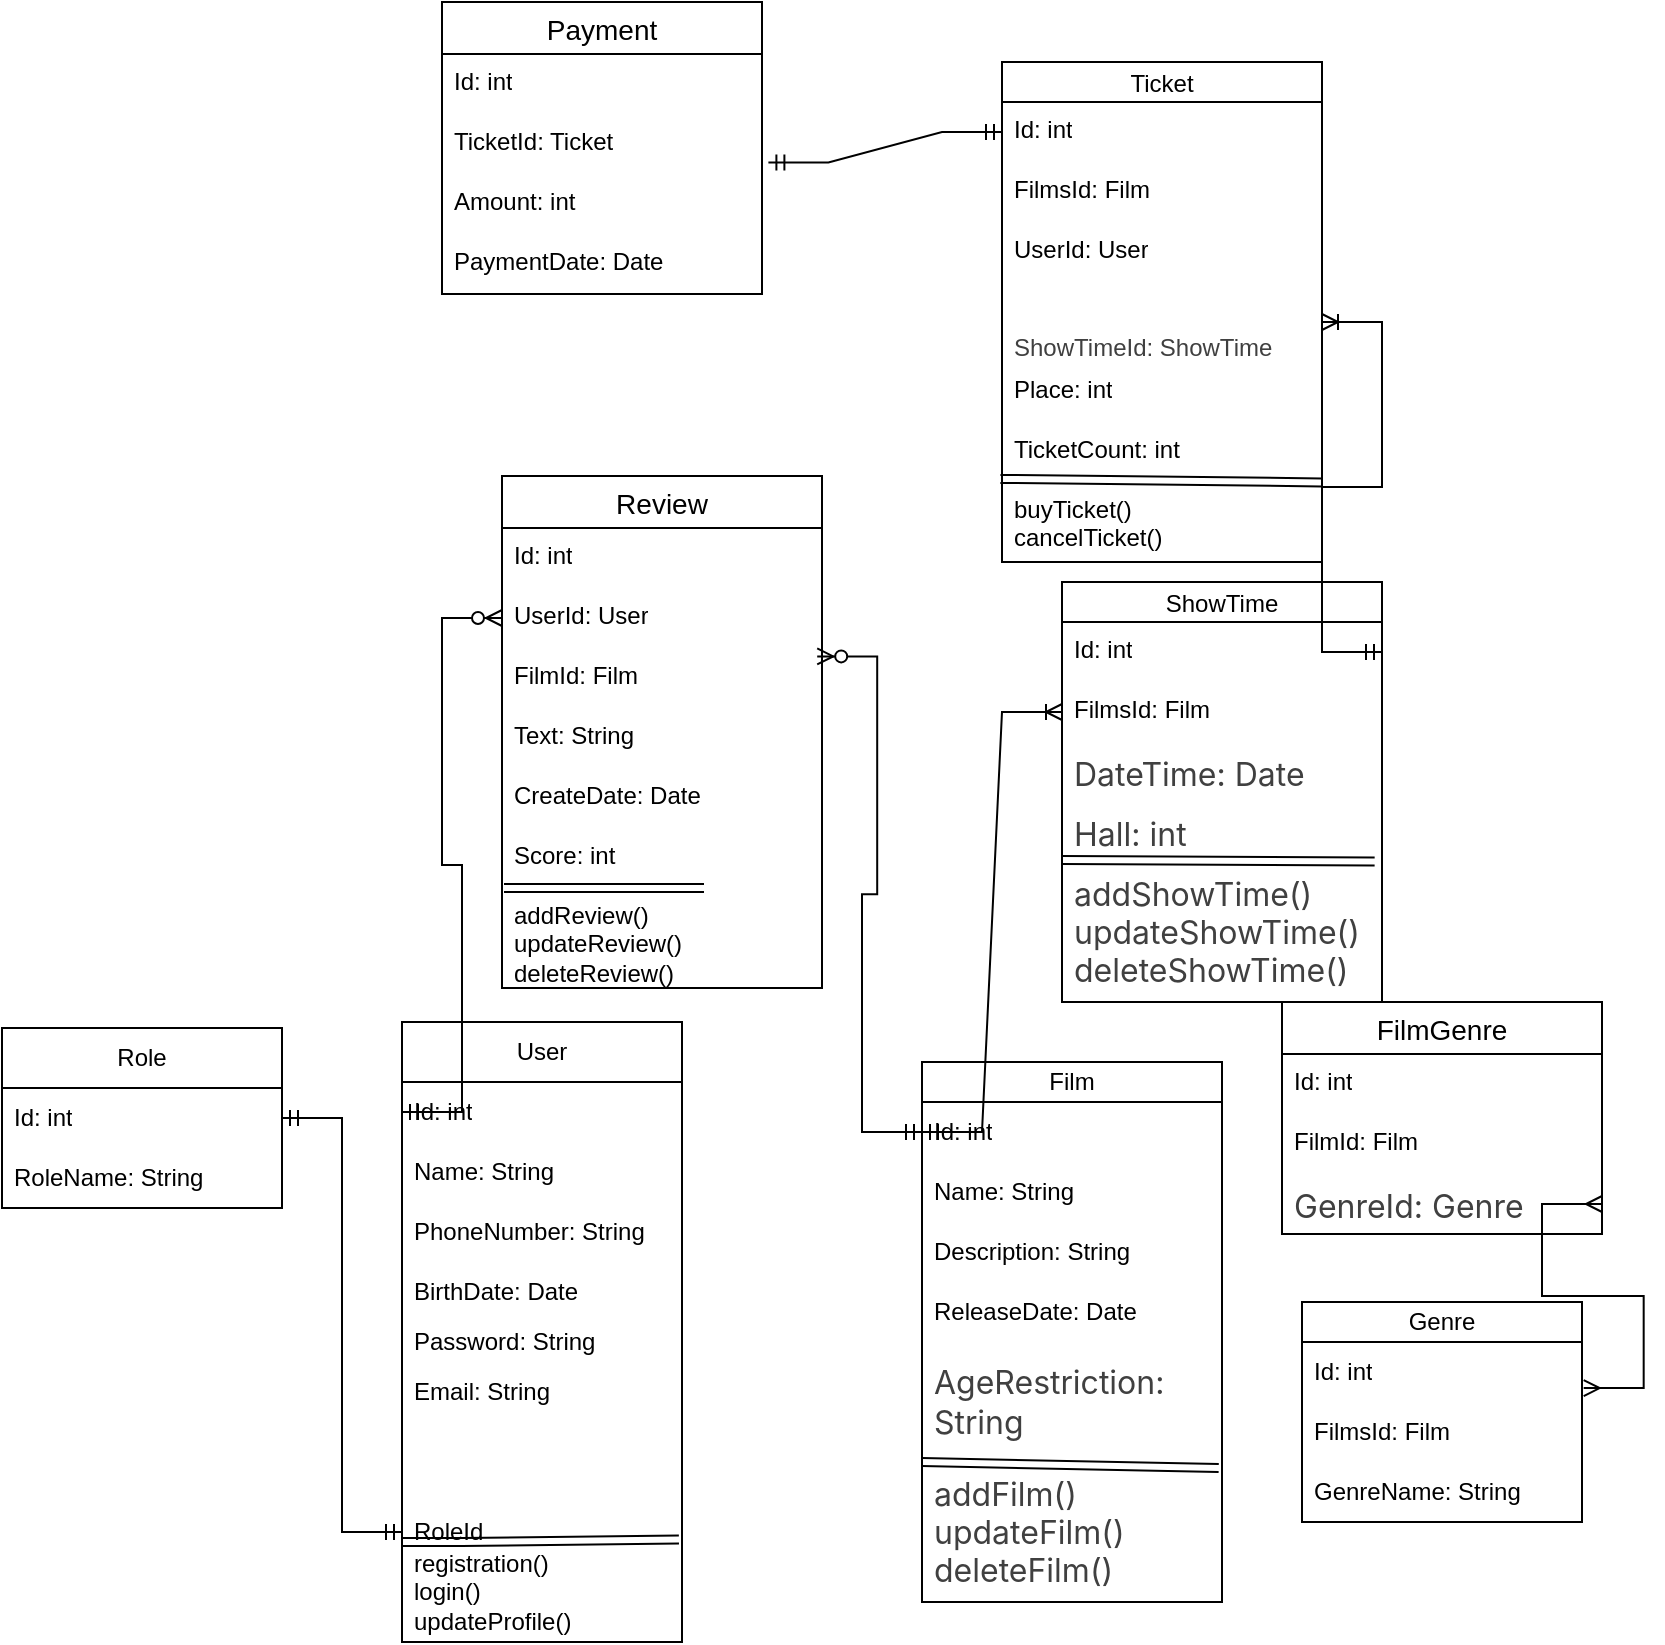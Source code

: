 <mxfile version="26.0.16">
  <diagram id="VHKlvthIIjVAnyfzCJax" name="Страница — 1">
    <mxGraphModel dx="1167" dy="2380" grid="1" gridSize="10" guides="1" tooltips="1" connect="1" arrows="1" fold="1" page="1" pageScale="1" pageWidth="1169" pageHeight="827" math="0" shadow="0">
      <root>
        <mxCell id="0" />
        <mxCell id="1" parent="0" />
        <mxCell id="vLwxPX3gQbUylNxvThd_-1" value="User" style="swimlane;fontStyle=0;childLayout=stackLayout;horizontal=1;startSize=30;horizontalStack=0;resizeParent=1;resizeParentMax=0;resizeLast=0;collapsible=1;marginBottom=0;whiteSpace=wrap;html=1;" parent="1" vertex="1">
          <mxGeometry x="490" y="-1000" width="140" height="310" as="geometry">
            <mxRectangle x="490" y="-1000" width="70" height="30" as="alternateBounds" />
          </mxGeometry>
        </mxCell>
        <mxCell id="vLwxPX3gQbUylNxvThd_-2" value="Id: int" style="text;strokeColor=none;fillColor=none;align=left;verticalAlign=middle;spacingLeft=4;spacingRight=4;overflow=hidden;points=[[0,0.5],[1,0.5]];portConstraint=eastwest;rotatable=0;whiteSpace=wrap;html=1;" parent="vLwxPX3gQbUylNxvThd_-1" vertex="1">
          <mxGeometry y="30" width="140" height="30" as="geometry" />
        </mxCell>
        <mxCell id="vLwxPX3gQbUylNxvThd_-5" value="Name: String" style="text;strokeColor=none;fillColor=none;align=left;verticalAlign=middle;spacingLeft=4;spacingRight=4;overflow=hidden;points=[[0,0.5],[1,0.5]];portConstraint=eastwest;rotatable=0;whiteSpace=wrap;html=1;" parent="vLwxPX3gQbUylNxvThd_-1" vertex="1">
          <mxGeometry y="60" width="140" height="30" as="geometry" />
        </mxCell>
        <mxCell id="vLwxPX3gQbUylNxvThd_-6" value="PhoneNumber: String" style="text;strokeColor=none;fillColor=none;align=left;verticalAlign=middle;spacingLeft=4;spacingRight=4;overflow=hidden;points=[[0,0.5],[1,0.5]];portConstraint=eastwest;rotatable=0;whiteSpace=wrap;html=1;" parent="vLwxPX3gQbUylNxvThd_-1" vertex="1">
          <mxGeometry y="90" width="140" height="30" as="geometry" />
        </mxCell>
        <mxCell id="vLwxPX3gQbUylNxvThd_-7" value="BirthDate: Date" style="text;strokeColor=none;fillColor=none;align=left;verticalAlign=middle;spacingLeft=4;spacingRight=4;overflow=hidden;points=[[0,0.5],[1,0.5]];portConstraint=eastwest;rotatable=0;whiteSpace=wrap;html=1;" parent="vLwxPX3gQbUylNxvThd_-1" vertex="1">
          <mxGeometry y="120" width="140" height="30" as="geometry" />
        </mxCell>
        <mxCell id="vLwxPX3gQbUylNxvThd_-3" value="Password: String" style="text;strokeColor=none;fillColor=none;align=left;verticalAlign=middle;spacingLeft=4;spacingRight=4;overflow=hidden;points=[[0,0.5],[1,0.5]];portConstraint=eastwest;rotatable=0;whiteSpace=wrap;html=1;" parent="vLwxPX3gQbUylNxvThd_-1" vertex="1">
          <mxGeometry y="150" width="140" height="20" as="geometry" />
        </mxCell>
        <mxCell id="3JI8D7ZZjIZfz5zTD73K-3" value="Email: String" style="text;strokeColor=none;fillColor=none;align=left;verticalAlign=middle;spacingLeft=4;spacingRight=4;overflow=hidden;points=[[0,0.5],[1,0.5]];portConstraint=eastwest;rotatable=0;whiteSpace=wrap;html=1;" parent="vLwxPX3gQbUylNxvThd_-1" vertex="1">
          <mxGeometry y="170" width="140" height="30" as="geometry" />
        </mxCell>
        <mxCell id="f8zI2hzvOeLIlJGWQjRJ-2" value="" style="shape=link;html=1;rounded=0;entryX=0.989;entryY=-0.026;entryDx=0;entryDy=0;entryPerimeter=0;" parent="vLwxPX3gQbUylNxvThd_-1" target="f8zI2hzvOeLIlJGWQjRJ-1" edge="1">
          <mxGeometry width="100" relative="1" as="geometry">
            <mxPoint y="260" as="sourcePoint" />
            <mxPoint x="100" y="260" as="targetPoint" />
            <Array as="points">
              <mxPoint x="30" y="260" />
            </Array>
          </mxGeometry>
        </mxCell>
        <mxCell id="vLwxPX3gQbUylNxvThd_-8" value="RoleId" style="text;strokeColor=none;fillColor=none;align=left;verticalAlign=middle;spacingLeft=4;spacingRight=4;overflow=hidden;points=[[0,0.5],[1,0.5]];portConstraint=eastwest;rotatable=0;whiteSpace=wrap;html=1;" parent="vLwxPX3gQbUylNxvThd_-1" vertex="1">
          <mxGeometry y="200" width="140" height="110" as="geometry" />
        </mxCell>
        <mxCell id="vLwxPX3gQbUylNxvThd_-10" value="Role" style="swimlane;fontStyle=0;childLayout=stackLayout;horizontal=1;startSize=30;horizontalStack=0;resizeParent=1;resizeParentMax=0;resizeLast=0;collapsible=1;marginBottom=0;whiteSpace=wrap;html=1;" parent="1" vertex="1">
          <mxGeometry x="290" y="-997" width="140" height="90" as="geometry" />
        </mxCell>
        <mxCell id="vLwxPX3gQbUylNxvThd_-15" value="Id: int" style="text;strokeColor=none;fillColor=none;align=left;verticalAlign=middle;spacingLeft=4;spacingRight=4;overflow=hidden;points=[[0,0.5],[1,0.5]];portConstraint=eastwest;rotatable=0;whiteSpace=wrap;html=1;" parent="vLwxPX3gQbUylNxvThd_-10" vertex="1">
          <mxGeometry y="30" width="140" height="30" as="geometry" />
        </mxCell>
        <mxCell id="vLwxPX3gQbUylNxvThd_-14" value="RoleName: String" style="text;strokeColor=none;fillColor=none;align=left;verticalAlign=middle;spacingLeft=4;spacingRight=4;overflow=hidden;points=[[0,0.5],[1,0.5]];portConstraint=eastwest;rotatable=0;whiteSpace=wrap;html=1;" parent="vLwxPX3gQbUylNxvThd_-10" vertex="1">
          <mxGeometry y="60" width="140" height="30" as="geometry" />
        </mxCell>
        <mxCell id="vLwxPX3gQbUylNxvThd_-23" value="Film" style="swimlane;fontStyle=0;childLayout=stackLayout;horizontal=1;startSize=20;horizontalStack=0;resizeParent=1;resizeParentMax=0;resizeLast=0;collapsible=1;marginBottom=0;whiteSpace=wrap;html=1;" parent="1" vertex="1">
          <mxGeometry x="750" y="-980" width="150" height="270" as="geometry" />
        </mxCell>
        <mxCell id="vLwxPX3gQbUylNxvThd_-24" value="Id: int" style="text;strokeColor=none;fillColor=none;align=left;verticalAlign=middle;spacingLeft=4;spacingRight=4;overflow=hidden;points=[[0,0.5],[1,0.5]];portConstraint=eastwest;rotatable=0;whiteSpace=wrap;html=1;" parent="vLwxPX3gQbUylNxvThd_-23" vertex="1">
          <mxGeometry y="20" width="150" height="30" as="geometry" />
        </mxCell>
        <mxCell id="vLwxPX3gQbUylNxvThd_-25" value="Name: String" style="text;strokeColor=none;fillColor=none;align=left;verticalAlign=middle;spacingLeft=4;spacingRight=4;overflow=hidden;points=[[0,0.5],[1,0.5]];portConstraint=eastwest;rotatable=0;whiteSpace=wrap;html=1;" parent="vLwxPX3gQbUylNxvThd_-23" vertex="1">
          <mxGeometry y="50" width="150" height="30" as="geometry" />
        </mxCell>
        <mxCell id="3JI8D7ZZjIZfz5zTD73K-1" value="Description: String" style="text;strokeColor=none;fillColor=none;align=left;verticalAlign=middle;spacingLeft=4;spacingRight=4;overflow=hidden;points=[[0,0.5],[1,0.5]];portConstraint=eastwest;rotatable=0;whiteSpace=wrap;html=1;" parent="vLwxPX3gQbUylNxvThd_-23" vertex="1">
          <mxGeometry y="80" width="150" height="30" as="geometry" />
        </mxCell>
        <mxCell id="0xDZsfgw3NYjbatttLvY-1" value="ReleaseDate: Date" style="text;strokeColor=none;fillColor=none;align=left;verticalAlign=middle;spacingLeft=4;spacingRight=4;overflow=hidden;points=[[0,0.5],[1,0.5]];portConstraint=eastwest;rotatable=0;whiteSpace=wrap;html=1;" parent="vLwxPX3gQbUylNxvThd_-23" vertex="1">
          <mxGeometry y="110" width="150" height="30" as="geometry" />
        </mxCell>
        <mxCell id="3JI8D7ZZjIZfz5zTD73K-53" value="&lt;span style=&quot;color: rgb(64, 64, 64); font-family: Inter, system-ui, -apple-system, BlinkMacSystemFont, &amp;quot;Segoe UI&amp;quot;, Roboto, &amp;quot;Noto Sans&amp;quot;, Ubuntu, Cantarell, &amp;quot;Helvetica Neue&amp;quot;, Oxygen, &amp;quot;Open Sans&amp;quot;, sans-serif; font-size: 16.002px;&quot;&gt;AgeRestriction: String&lt;/span&gt;&lt;span style=&quot;color: rgb(64, 64, 64); font-family: Inter, system-ui, -apple-system, BlinkMacSystemFont, &amp;quot;Segoe UI&amp;quot;, Roboto, &amp;quot;Noto Sans&amp;quot;, Ubuntu, Cantarell, &amp;quot;Helvetica Neue&amp;quot;, Oxygen, &amp;quot;Open Sans&amp;quot;, sans-serif; font-size: 16.002px;&quot;&gt;&amp;nbsp;&lt;/span&gt;" style="text;strokeColor=none;fillColor=none;align=left;verticalAlign=middle;spacingLeft=4;spacingRight=4;overflow=hidden;points=[[0,0.5],[1,0.5]];portConstraint=eastwest;rotatable=0;whiteSpace=wrap;html=1;" parent="vLwxPX3gQbUylNxvThd_-23" vertex="1">
          <mxGeometry y="140" width="150" height="60" as="geometry" />
        </mxCell>
        <mxCell id="f8zI2hzvOeLIlJGWQjRJ-4" value="" style="shape=link;html=1;rounded=0;entryX=0.989;entryY=0.043;entryDx=0;entryDy=0;entryPerimeter=0;" parent="vLwxPX3gQbUylNxvThd_-23" target="f8zI2hzvOeLIlJGWQjRJ-3" edge="1">
          <mxGeometry width="100" relative="1" as="geometry">
            <mxPoint y="200" as="sourcePoint" />
            <mxPoint x="100" y="200" as="targetPoint" />
          </mxGeometry>
        </mxCell>
        <mxCell id="f8zI2hzvOeLIlJGWQjRJ-3" value="&lt;font face=&quot;Inter, system-ui, -apple-system, BlinkMacSystemFont, Segoe UI, Roboto, Noto Sans, Ubuntu, Cantarell, Helvetica Neue, Oxygen, Open Sans, sans-serif&quot; color=&quot;#404040&quot;&gt;&lt;span style=&quot;font-size: 16.002px;&quot;&gt;addFilm()&lt;/span&gt;&lt;/font&gt;&lt;div&gt;&lt;font face=&quot;Inter, system-ui, -apple-system, BlinkMacSystemFont, Segoe UI, Roboto, Noto Sans, Ubuntu, Cantarell, Helvetica Neue, Oxygen, Open Sans, sans-serif&quot; color=&quot;#404040&quot;&gt;&lt;span style=&quot;font-size: 16.002px;&quot;&gt;updateFilm()&lt;/span&gt;&lt;/font&gt;&lt;/div&gt;&lt;div&gt;&lt;font face=&quot;Inter, system-ui, -apple-system, BlinkMacSystemFont, Segoe UI, Roboto, Noto Sans, Ubuntu, Cantarell, Helvetica Neue, Oxygen, Open Sans, sans-serif&quot; color=&quot;#404040&quot;&gt;&lt;span style=&quot;font-size: 16.002px;&quot;&gt;deleteFilm()&lt;/span&gt;&lt;/font&gt;&lt;/div&gt;" style="text;strokeColor=none;fillColor=none;align=left;verticalAlign=middle;spacingLeft=4;spacingRight=4;overflow=hidden;points=[[0,0.5],[1,0.5]];portConstraint=eastwest;rotatable=0;whiteSpace=wrap;html=1;" parent="vLwxPX3gQbUylNxvThd_-23" vertex="1">
          <mxGeometry y="200" width="150" height="70" as="geometry" />
        </mxCell>
        <mxCell id="3JI8D7ZZjIZfz5zTD73K-10" value="Genre" style="swimlane;fontStyle=0;childLayout=stackLayout;horizontal=1;startSize=20;horizontalStack=0;resizeParent=1;resizeParentMax=0;resizeLast=0;collapsible=1;marginBottom=0;whiteSpace=wrap;html=1;" parent="1" vertex="1">
          <mxGeometry x="940" y="-860" width="140" height="110" as="geometry" />
        </mxCell>
        <mxCell id="3JI8D7ZZjIZfz5zTD73K-26" value="Id: int" style="text;strokeColor=none;fillColor=none;align=left;verticalAlign=middle;spacingLeft=4;spacingRight=4;overflow=hidden;points=[[0,0.5],[1,0.5]];portConstraint=eastwest;rotatable=0;whiteSpace=wrap;html=1;" parent="3JI8D7ZZjIZfz5zTD73K-10" vertex="1">
          <mxGeometry y="20" width="140" height="30" as="geometry" />
        </mxCell>
        <mxCell id="3JI8D7ZZjIZfz5zTD73K-27" value="FilmsId: Film" style="text;strokeColor=none;fillColor=none;align=left;verticalAlign=middle;spacingLeft=4;spacingRight=4;overflow=hidden;points=[[0,0.5],[1,0.5]];portConstraint=eastwest;rotatable=0;whiteSpace=wrap;html=1;" parent="3JI8D7ZZjIZfz5zTD73K-10" vertex="1">
          <mxGeometry y="50" width="140" height="30" as="geometry" />
        </mxCell>
        <mxCell id="3JI8D7ZZjIZfz5zTD73K-11" value="GenreName: String" style="text;strokeColor=none;fillColor=none;align=left;verticalAlign=middle;spacingLeft=4;spacingRight=4;overflow=hidden;points=[[0,0.5],[1,0.5]];portConstraint=eastwest;rotatable=0;whiteSpace=wrap;html=1;" parent="3JI8D7ZZjIZfz5zTD73K-10" vertex="1">
          <mxGeometry y="80" width="140" height="30" as="geometry" />
        </mxCell>
        <mxCell id="3JI8D7ZZjIZfz5zTD73K-47" value="Ticket" style="swimlane;fontStyle=0;childLayout=stackLayout;horizontal=1;startSize=20;horizontalStack=0;resizeParent=1;resizeParentMax=0;resizeLast=0;collapsible=1;marginBottom=0;align=center;fontSize=12;" parent="1" vertex="1">
          <mxGeometry x="790" y="-1480" width="160" height="250" as="geometry" />
        </mxCell>
        <mxCell id="3JI8D7ZZjIZfz5zTD73K-48" value="Id: int" style="text;strokeColor=none;fillColor=none;spacingLeft=4;spacingRight=4;overflow=hidden;rotatable=0;points=[[0,0.5],[1,0.5]];portConstraint=eastwest;fontSize=12;whiteSpace=wrap;html=1;" parent="3JI8D7ZZjIZfz5zTD73K-47" vertex="1">
          <mxGeometry y="20" width="160" height="30" as="geometry" />
        </mxCell>
        <mxCell id="3JI8D7ZZjIZfz5zTD73K-49" value="FilmsId: Film" style="text;strokeColor=none;fillColor=none;spacingLeft=4;spacingRight=4;overflow=hidden;rotatable=0;points=[[0,0.5],[1,0.5]];portConstraint=eastwest;fontSize=12;whiteSpace=wrap;html=1;" parent="3JI8D7ZZjIZfz5zTD73K-47" vertex="1">
          <mxGeometry y="50" width="160" height="30" as="geometry" />
        </mxCell>
        <mxCell id="3JI8D7ZZjIZfz5zTD73K-50" value="UserId: User" style="text;strokeColor=none;fillColor=none;spacingLeft=4;spacingRight=4;overflow=hidden;rotatable=0;points=[[0,0.5],[1,0.5]];portConstraint=eastwest;fontSize=12;whiteSpace=wrap;html=1;" parent="3JI8D7ZZjIZfz5zTD73K-47" vertex="1">
          <mxGeometry y="80" width="160" height="30" as="geometry" />
        </mxCell>
        <mxCell id="3JI8D7ZZjIZfz5zTD73K-54" value="&lt;h6&gt;&lt;span style=&quot;color: rgb(64, 64, 64); font-weight: normal;&quot;&gt;&lt;font face=&quot;Helvetica&quot; style=&quot;font-size: 12px;&quot;&gt;ShowTimeId: ShowTime&lt;/font&gt;&lt;/span&gt;&lt;/h6&gt;" style="text;strokeColor=none;fillColor=none;spacingLeft=4;spacingRight=4;overflow=hidden;rotatable=0;points=[[0,0.5],[1,0.5]];portConstraint=eastwest;fontSize=12;whiteSpace=wrap;html=1;" parent="3JI8D7ZZjIZfz5zTD73K-47" vertex="1">
          <mxGeometry y="110" width="160" height="40" as="geometry" />
        </mxCell>
        <mxCell id="3JI8D7ZZjIZfz5zTD73K-51" value="Place: int&lt;span style=&quot;color: rgba(0, 0, 0, 0); font-family: monospace; font-size: 0px; text-wrap-mode: nowrap;&quot;&gt;%3CmxGraphModel%3E%3Croot%3E%3CmxCell%20id%3D%220%22%2F%3E%3CmxCell%20id%3D%221%22%20parent%3D%220%22%2F%3E%3CmxCell%20id%3D%222%22%20value%3D%22Time%22%20style%3D%22text%3BstrokeColor%3Dnone%3BfillColor%3Dnone%3BspacingLeft%3D4%3BspacingRight%3D4%3Boverflow%3Dhidden%3Brotatable%3D0%3Bpoints%3D%5B%5B0%2C0.5%5D%2C%5B1%2C0.5%5D%5D%3BportConstraint%3Deastwest%3BfontSize%3D12%3BwhiteSpace%3Dwrap%3Bhtml%3D1%3B%22%20vertex%3D%221%22%20parent%3D%221%22%3E%3CmxGeometry%20x%3D%22440%22%20y%3D%22360%22%20width%3D%22160%22%20height%3D%2230%22%20as%3D%22geometry%22%2F%3E%3C%2FmxCell%3E%3C%2Froot%3E%3C%2FmxGraphModel%3E&lt;/span&gt;" style="text;strokeColor=none;fillColor=none;spacingLeft=4;spacingRight=4;overflow=hidden;rotatable=0;points=[[0,0.5],[1,0.5]];portConstraint=eastwest;fontSize=12;whiteSpace=wrap;html=1;" parent="3JI8D7ZZjIZfz5zTD73K-47" vertex="1">
          <mxGeometry y="150" width="160" height="30" as="geometry" />
        </mxCell>
        <mxCell id="f8zI2hzvOeLIlJGWQjRJ-7" value="TicketCount: int" style="text;strokeColor=none;fillColor=none;spacingLeft=4;spacingRight=4;overflow=hidden;rotatable=0;points=[[0,0.5],[1,0.5]];portConstraint=eastwest;fontSize=12;whiteSpace=wrap;html=1;" parent="3JI8D7ZZjIZfz5zTD73K-47" vertex="1">
          <mxGeometry y="180" width="160" height="30" as="geometry" />
        </mxCell>
        <mxCell id="f8zI2hzvOeLIlJGWQjRJ-8" value="" style="shape=link;html=1;rounded=0;entryX=1;entryY=1.007;entryDx=0;entryDy=0;entryPerimeter=0;exitX=-0.005;exitY=0.948;exitDx=0;exitDy=0;exitPerimeter=0;" parent="3JI8D7ZZjIZfz5zTD73K-47" source="f8zI2hzvOeLIlJGWQjRJ-7" target="f8zI2hzvOeLIlJGWQjRJ-7" edge="1">
          <mxGeometry width="100" relative="1" as="geometry">
            <mxPoint y="199" as="sourcePoint" />
            <mxPoint x="100" y="199" as="targetPoint" />
            <Array as="points" />
          </mxGeometry>
        </mxCell>
        <mxCell id="3JI8D7ZZjIZfz5zTD73K-62" value="buyTicket()&lt;div&gt;cancelTicket()&lt;/div&gt;" style="text;strokeColor=none;fillColor=none;spacingLeft=4;spacingRight=4;overflow=hidden;rotatable=0;points=[[0,0.5],[1,0.5]];portConstraint=eastwest;fontSize=12;whiteSpace=wrap;html=1;" parent="3JI8D7ZZjIZfz5zTD73K-47" vertex="1">
          <mxGeometry y="210" width="160" height="40" as="geometry" />
        </mxCell>
        <mxCell id="3JI8D7ZZjIZfz5zTD73K-64" value="Review" style="swimlane;fontStyle=0;childLayout=stackLayout;horizontal=1;startSize=26;horizontalStack=0;resizeParent=1;resizeParentMax=0;resizeLast=0;collapsible=1;marginBottom=0;align=center;fontSize=14;" parent="1" vertex="1">
          <mxGeometry x="540" y="-1273" width="160" height="256" as="geometry" />
        </mxCell>
        <mxCell id="3JI8D7ZZjIZfz5zTD73K-65" value="Id: int" style="text;strokeColor=none;fillColor=none;spacingLeft=4;spacingRight=4;overflow=hidden;rotatable=0;points=[[0,0.5],[1,0.5]];portConstraint=eastwest;fontSize=12;whiteSpace=wrap;html=1;" parent="3JI8D7ZZjIZfz5zTD73K-64" vertex="1">
          <mxGeometry y="26" width="160" height="30" as="geometry" />
        </mxCell>
        <mxCell id="3JI8D7ZZjIZfz5zTD73K-66" value="UserId: User" style="text;strokeColor=none;fillColor=none;spacingLeft=4;spacingRight=4;overflow=hidden;rotatable=0;points=[[0,0.5],[1,0.5]];portConstraint=eastwest;fontSize=12;whiteSpace=wrap;html=1;" parent="3JI8D7ZZjIZfz5zTD73K-64" vertex="1">
          <mxGeometry y="56" width="160" height="30" as="geometry" />
        </mxCell>
        <mxCell id="3JI8D7ZZjIZfz5zTD73K-68" value="FilmId: Film" style="text;strokeColor=none;fillColor=none;spacingLeft=4;spacingRight=4;overflow=hidden;rotatable=0;points=[[0,0.5],[1,0.5]];portConstraint=eastwest;fontSize=12;whiteSpace=wrap;html=1;" parent="3JI8D7ZZjIZfz5zTD73K-64" vertex="1">
          <mxGeometry y="86" width="160" height="30" as="geometry" />
        </mxCell>
        <mxCell id="3JI8D7ZZjIZfz5zTD73K-67" value="Text: String" style="text;strokeColor=none;fillColor=none;spacingLeft=4;spacingRight=4;overflow=hidden;rotatable=0;points=[[0,0.5],[1,0.5]];portConstraint=eastwest;fontSize=12;whiteSpace=wrap;html=1;" parent="3JI8D7ZZjIZfz5zTD73K-64" vertex="1">
          <mxGeometry y="116" width="160" height="30" as="geometry" />
        </mxCell>
        <mxCell id="3JI8D7ZZjIZfz5zTD73K-100" value="CreateDate: Date" style="text;strokeColor=none;fillColor=none;spacingLeft=4;spacingRight=4;overflow=hidden;rotatable=0;points=[[0,0.5],[1,0.5]];portConstraint=eastwest;fontSize=12;whiteSpace=wrap;html=1;" parent="3JI8D7ZZjIZfz5zTD73K-64" vertex="1">
          <mxGeometry y="146" width="160" height="30" as="geometry" />
        </mxCell>
        <mxCell id="3JI8D7ZZjIZfz5zTD73K-70" value="Score: int" style="text;strokeColor=none;fillColor=none;spacingLeft=4;spacingRight=4;overflow=hidden;rotatable=0;points=[[0,0.5],[1,0.5]];portConstraint=eastwest;fontSize=12;whiteSpace=wrap;html=1;" parent="3JI8D7ZZjIZfz5zTD73K-64" vertex="1">
          <mxGeometry y="176" width="160" height="30" as="geometry" />
        </mxCell>
        <mxCell id="f8zI2hzvOeLIlJGWQjRJ-10" value="" style="shape=link;html=1;rounded=0;" parent="3JI8D7ZZjIZfz5zTD73K-64" edge="1">
          <mxGeometry width="100" relative="1" as="geometry">
            <mxPoint x="1" y="206" as="sourcePoint" />
            <mxPoint x="101" y="206" as="targetPoint" />
          </mxGeometry>
        </mxCell>
        <mxCell id="f8zI2hzvOeLIlJGWQjRJ-9" value="addReview()&lt;div&gt;updateReview()&lt;/div&gt;&lt;div&gt;deleteReview()&lt;/div&gt;" style="text;strokeColor=none;fillColor=none;spacingLeft=4;spacingRight=4;overflow=hidden;rotatable=0;points=[[0,0.5],[1,0.5]];portConstraint=eastwest;fontSize=12;whiteSpace=wrap;html=1;" parent="3JI8D7ZZjIZfz5zTD73K-64" vertex="1">
          <mxGeometry y="206" width="160" height="50" as="geometry" />
        </mxCell>
        <mxCell id="3JI8D7ZZjIZfz5zTD73K-80" value="FilmGenre" style="swimlane;fontStyle=0;childLayout=stackLayout;horizontal=1;startSize=26;horizontalStack=0;resizeParent=1;resizeParentMax=0;resizeLast=0;collapsible=1;marginBottom=0;align=center;fontSize=14;" parent="1" vertex="1">
          <mxGeometry x="930" y="-1010" width="160" height="116" as="geometry" />
        </mxCell>
        <mxCell id="3JI8D7ZZjIZfz5zTD73K-81" value="Id: int" style="text;strokeColor=none;fillColor=none;spacingLeft=4;spacingRight=4;overflow=hidden;rotatable=0;points=[[0,0.5],[1,0.5]];portConstraint=eastwest;fontSize=12;whiteSpace=wrap;html=1;" parent="3JI8D7ZZjIZfz5zTD73K-80" vertex="1">
          <mxGeometry y="26" width="160" height="30" as="geometry" />
        </mxCell>
        <mxCell id="3JI8D7ZZjIZfz5zTD73K-83" value="FilmId: Film" style="text;strokeColor=none;fillColor=none;spacingLeft=4;spacingRight=4;overflow=hidden;rotatable=0;points=[[0,0.5],[1,0.5]];portConstraint=eastwest;fontSize=12;whiteSpace=wrap;html=1;" parent="3JI8D7ZZjIZfz5zTD73K-80" vertex="1">
          <mxGeometry y="56" width="160" height="30" as="geometry" />
        </mxCell>
        <mxCell id="3JI8D7ZZjIZfz5zTD73K-85" value="&lt;span style=&quot;color: rgb(64, 64, 64); font-family: Inter, system-ui, -apple-system, BlinkMacSystemFont, &amp;quot;Segoe UI&amp;quot;, Roboto, &amp;quot;Noto Sans&amp;quot;, Ubuntu, Cantarell, &amp;quot;Helvetica Neue&amp;quot;, Oxygen, &amp;quot;Open Sans&amp;quot;, sans-serif; font-size: 16.002px;&quot;&gt;GenreId: Genre&lt;/span&gt;" style="text;strokeColor=none;fillColor=none;spacingLeft=4;spacingRight=4;overflow=hidden;rotatable=0;points=[[0,0.5],[1,0.5]];portConstraint=eastwest;fontSize=12;whiteSpace=wrap;html=1;" parent="3JI8D7ZZjIZfz5zTD73K-80" vertex="1">
          <mxGeometry y="86" width="160" height="30" as="geometry" />
        </mxCell>
        <mxCell id="3JI8D7ZZjIZfz5zTD73K-92" value="Payment" style="swimlane;fontStyle=0;childLayout=stackLayout;horizontal=1;startSize=26;horizontalStack=0;resizeParent=1;resizeParentMax=0;resizeLast=0;collapsible=1;marginBottom=0;align=center;fontSize=14;" parent="1" vertex="1">
          <mxGeometry x="510" y="-1510" width="160" height="146" as="geometry" />
        </mxCell>
        <mxCell id="3JI8D7ZZjIZfz5zTD73K-93" value="Id: int" style="text;strokeColor=none;fillColor=none;spacingLeft=4;spacingRight=4;overflow=hidden;rotatable=0;points=[[0,0.5],[1,0.5]];portConstraint=eastwest;fontSize=12;whiteSpace=wrap;html=1;" parent="3JI8D7ZZjIZfz5zTD73K-92" vertex="1">
          <mxGeometry y="26" width="160" height="30" as="geometry" />
        </mxCell>
        <mxCell id="3JI8D7ZZjIZfz5zTD73K-94" value="TicketId: Ticket" style="text;strokeColor=none;fillColor=none;spacingLeft=4;spacingRight=4;overflow=hidden;rotatable=0;points=[[0,0.5],[1,0.5]];portConstraint=eastwest;fontSize=12;whiteSpace=wrap;html=1;" parent="3JI8D7ZZjIZfz5zTD73K-92" vertex="1">
          <mxGeometry y="56" width="160" height="30" as="geometry" />
        </mxCell>
        <mxCell id="3JI8D7ZZjIZfz5zTD73K-96" value="Amount: int" style="text;strokeColor=none;fillColor=none;spacingLeft=4;spacingRight=4;overflow=hidden;rotatable=0;points=[[0,0.5],[1,0.5]];portConstraint=eastwest;fontSize=12;whiteSpace=wrap;html=1;" parent="3JI8D7ZZjIZfz5zTD73K-92" vertex="1">
          <mxGeometry y="86" width="160" height="30" as="geometry" />
        </mxCell>
        <mxCell id="3JI8D7ZZjIZfz5zTD73K-95" value="PaymentDate: Date" style="text;strokeColor=none;fillColor=none;spacingLeft=4;spacingRight=4;overflow=hidden;rotatable=0;points=[[0,0.5],[1,0.5]];portConstraint=eastwest;fontSize=12;whiteSpace=wrap;html=1;" parent="3JI8D7ZZjIZfz5zTD73K-92" vertex="1">
          <mxGeometry y="116" width="160" height="30" as="geometry" />
        </mxCell>
        <mxCell id="0xDZsfgw3NYjbatttLvY-3" value="ShowTime" style="swimlane;fontStyle=0;childLayout=stackLayout;horizontal=1;startSize=20;horizontalStack=0;resizeParent=1;resizeParentMax=0;resizeLast=0;collapsible=1;marginBottom=0;align=center;fontSize=12;fillColor=none;" parent="1" vertex="1">
          <mxGeometry x="820" y="-1220" width="160" height="210" as="geometry" />
        </mxCell>
        <mxCell id="0xDZsfgw3NYjbatttLvY-4" value="Id: int" style="text;strokeColor=none;fillColor=none;spacingLeft=4;spacingRight=4;overflow=hidden;rotatable=0;points=[[0,0.5],[1,0.5]];portConstraint=eastwest;fontSize=12;whiteSpace=wrap;html=1;" parent="0xDZsfgw3NYjbatttLvY-3" vertex="1">
          <mxGeometry y="20" width="160" height="30" as="geometry" />
        </mxCell>
        <mxCell id="0xDZsfgw3NYjbatttLvY-5" value="FilmsId: Film" style="text;strokeColor=none;fillColor=none;spacingLeft=4;spacingRight=4;overflow=hidden;rotatable=0;points=[[0,0.5],[1,0.5]];portConstraint=eastwest;fontSize=12;whiteSpace=wrap;html=1;" parent="0xDZsfgw3NYjbatttLvY-3" vertex="1">
          <mxGeometry y="50" width="160" height="30" as="geometry" />
        </mxCell>
        <mxCell id="0xDZsfgw3NYjbatttLvY-6" value="&lt;span style=&quot;color: rgb(64, 64, 64); font-family: Inter, system-ui, -apple-system, BlinkMacSystemFont, &amp;quot;Segoe UI&amp;quot;, Roboto, &amp;quot;Noto Sans&amp;quot;, Ubuntu, Cantarell, &amp;quot;Helvetica Neue&amp;quot;, Oxygen, &amp;quot;Open Sans&amp;quot;, sans-serif; font-size: 16.002px;&quot;&gt;DateTime: Date&lt;/span&gt;" style="text;strokeColor=none;fillColor=none;spacingLeft=4;spacingRight=4;overflow=hidden;rotatable=0;points=[[0,0.5],[1,0.5]];portConstraint=eastwest;fontSize=12;whiteSpace=wrap;html=1;" parent="0xDZsfgw3NYjbatttLvY-3" vertex="1">
          <mxGeometry y="80" width="160" height="30" as="geometry" />
        </mxCell>
        <mxCell id="0xDZsfgw3NYjbatttLvY-7" value="&lt;span style=&quot;color: rgb(64, 64, 64); font-family: Inter, system-ui, -apple-system, BlinkMacSystemFont, &amp;quot;Segoe UI&amp;quot;, Roboto, &amp;quot;Noto Sans&amp;quot;, Ubuntu, Cantarell, &amp;quot;Helvetica Neue&amp;quot;, Oxygen, &amp;quot;Open Sans&amp;quot;, sans-serif; font-size: 16.002px;&quot;&gt;Hall: int&lt;/span&gt;" style="text;strokeColor=none;fillColor=none;spacingLeft=4;spacingRight=4;overflow=hidden;rotatable=0;points=[[0,0.5],[1,0.5]];portConstraint=eastwest;fontSize=12;whiteSpace=wrap;html=1;" parent="0xDZsfgw3NYjbatttLvY-3" vertex="1">
          <mxGeometry y="110" width="160" height="30" as="geometry" />
        </mxCell>
        <mxCell id="f8zI2hzvOeLIlJGWQjRJ-6" value="" style="shape=link;html=1;rounded=0;entryX=0.977;entryY=0.993;entryDx=0;entryDy=0;entryPerimeter=0;" parent="0xDZsfgw3NYjbatttLvY-3" target="0xDZsfgw3NYjbatttLvY-7" edge="1">
          <mxGeometry width="100" relative="1" as="geometry">
            <mxPoint y="139" as="sourcePoint" />
            <mxPoint x="100" y="139" as="targetPoint" />
          </mxGeometry>
        </mxCell>
        <mxCell id="f8zI2hzvOeLIlJGWQjRJ-5" value="&lt;span style=&quot;color: rgb(64, 64, 64); font-family: Inter, system-ui, -apple-system, BlinkMacSystemFont, &amp;quot;Segoe UI&amp;quot;, Roboto, &amp;quot;Noto Sans&amp;quot;, Ubuntu, Cantarell, &amp;quot;Helvetica Neue&amp;quot;, Oxygen, &amp;quot;Open Sans&amp;quot;, sans-serif; font-size: 16.002px;&quot;&gt;addShowTime()&lt;/span&gt;&lt;div&gt;&lt;span style=&quot;color: rgb(64, 64, 64); font-family: Inter, system-ui, -apple-system, BlinkMacSystemFont, &amp;quot;Segoe UI&amp;quot;, Roboto, &amp;quot;Noto Sans&amp;quot;, Ubuntu, Cantarell, &amp;quot;Helvetica Neue&amp;quot;, Oxygen, &amp;quot;Open Sans&amp;quot;, sans-serif; font-size: 16.002px;&quot;&gt;updateShowTime()&lt;/span&gt;&lt;/div&gt;&lt;div&gt;&lt;span style=&quot;color: rgb(64, 64, 64); font-family: Inter, system-ui, -apple-system, BlinkMacSystemFont, &amp;quot;Segoe UI&amp;quot;, Roboto, &amp;quot;Noto Sans&amp;quot;, Ubuntu, Cantarell, &amp;quot;Helvetica Neue&amp;quot;, Oxygen, &amp;quot;Open Sans&amp;quot;, sans-serif; font-size: 16.002px;&quot;&gt;deleteShowTime()&lt;/span&gt;&lt;/div&gt;" style="text;strokeColor=none;fillColor=none;spacingLeft=4;spacingRight=4;overflow=hidden;rotatable=0;points=[[0,0.5],[1,0.5]];portConstraint=eastwest;fontSize=12;whiteSpace=wrap;html=1;" parent="0xDZsfgw3NYjbatttLvY-3" vertex="1">
          <mxGeometry y="140" width="160" height="70" as="geometry" />
        </mxCell>
        <mxCell id="0xDZsfgw3NYjbatttLvY-10" value="" style="edgeStyle=entityRelationEdgeStyle;fontSize=12;html=1;endArrow=ERmandOne;startArrow=ERmandOne;rounded=0;entryX=0;entryY=0.5;entryDx=0;entryDy=0;exitX=1;exitY=0.5;exitDx=0;exitDy=0;" parent="1" source="vLwxPX3gQbUylNxvThd_-15" target="vLwxPX3gQbUylNxvThd_-8" edge="1">
          <mxGeometry width="100" height="100" relative="1" as="geometry">
            <mxPoint x="480" y="-720" as="sourcePoint" />
            <mxPoint x="580" y="-820" as="targetPoint" />
          </mxGeometry>
        </mxCell>
        <mxCell id="0xDZsfgw3NYjbatttLvY-11" value="" style="edgeStyle=entityRelationEdgeStyle;fontSize=12;html=1;endArrow=ERmany;startArrow=ERmany;rounded=0;entryX=1.006;entryY=0.767;entryDx=0;entryDy=0;exitX=1;exitY=0.5;exitDx=0;exitDy=0;entryPerimeter=0;" parent="1" source="3JI8D7ZZjIZfz5zTD73K-85" target="3JI8D7ZZjIZfz5zTD73K-26" edge="1">
          <mxGeometry width="100" height="100" relative="1" as="geometry">
            <mxPoint x="750" y="-920" as="sourcePoint" />
            <mxPoint x="850" y="-1020" as="targetPoint" />
          </mxGeometry>
        </mxCell>
        <mxCell id="0xDZsfgw3NYjbatttLvY-14" value="" style="edgeStyle=entityRelationEdgeStyle;fontSize=12;html=1;endArrow=ERoneToMany;startArrow=ERmandOne;rounded=0;exitX=0;exitY=0.5;exitDx=0;exitDy=0;entryX=0;entryY=0.5;entryDx=0;entryDy=0;" parent="1" source="vLwxPX3gQbUylNxvThd_-24" target="0xDZsfgw3NYjbatttLvY-5" edge="1">
          <mxGeometry width="100" height="100" relative="1" as="geometry">
            <mxPoint x="840" y="-1020" as="sourcePoint" />
            <mxPoint x="840" y="-1070" as="targetPoint" />
          </mxGeometry>
        </mxCell>
        <mxCell id="0xDZsfgw3NYjbatttLvY-15" value="" style="edgeStyle=entityRelationEdgeStyle;fontSize=12;html=1;endArrow=ERoneToMany;startArrow=ERmandOne;rounded=0;exitX=1;exitY=0.5;exitDx=0;exitDy=0;" parent="1" source="0xDZsfgw3NYjbatttLvY-4" target="3JI8D7ZZjIZfz5zTD73K-54" edge="1">
          <mxGeometry width="100" height="100" relative="1" as="geometry">
            <mxPoint x="870" y="-1020" as="sourcePoint" />
            <mxPoint x="850" y="-1050" as="targetPoint" />
          </mxGeometry>
        </mxCell>
        <mxCell id="0xDZsfgw3NYjbatttLvY-16" value="" style="edgeStyle=entityRelationEdgeStyle;fontSize=12;html=1;endArrow=ERmandOne;startArrow=ERmandOne;rounded=0;entryX=0;entryY=0.5;entryDx=0;entryDy=0;exitX=1.02;exitY=0.807;exitDx=0;exitDy=0;exitPerimeter=0;" parent="1" source="3JI8D7ZZjIZfz5zTD73K-94" target="3JI8D7ZZjIZfz5zTD73K-48" edge="1">
          <mxGeometry width="100" height="100" relative="1" as="geometry">
            <mxPoint x="650" y="-1160" as="sourcePoint" />
            <mxPoint x="750" y="-1260" as="targetPoint" />
          </mxGeometry>
        </mxCell>
        <mxCell id="0xDZsfgw3NYjbatttLvY-17" value="" style="edgeStyle=entityRelationEdgeStyle;fontSize=12;html=1;endArrow=ERzeroToMany;startArrow=ERmandOne;rounded=0;entryX=0;entryY=0.5;entryDx=0;entryDy=0;exitX=0;exitY=0.5;exitDx=0;exitDy=0;" parent="1" source="vLwxPX3gQbUylNxvThd_-2" target="3JI8D7ZZjIZfz5zTD73K-66" edge="1">
          <mxGeometry width="100" height="100" relative="1" as="geometry">
            <mxPoint x="630" y="-950" as="sourcePoint" />
            <mxPoint x="730" y="-1050" as="targetPoint" />
          </mxGeometry>
        </mxCell>
        <mxCell id="0xDZsfgw3NYjbatttLvY-18" value="" style="edgeStyle=entityRelationEdgeStyle;fontSize=12;html=1;endArrow=ERzeroToMany;startArrow=ERmandOne;rounded=0;entryX=0.985;entryY=0.14;entryDx=0;entryDy=0;entryPerimeter=0;exitX=0;exitY=0.5;exitDx=0;exitDy=0;" parent="1" source="vLwxPX3gQbUylNxvThd_-24" target="3JI8D7ZZjIZfz5zTD73K-68" edge="1">
          <mxGeometry width="100" height="100" relative="1" as="geometry">
            <mxPoint x="610" y="-661" as="sourcePoint" />
            <mxPoint x="708" y="-894" as="targetPoint" />
          </mxGeometry>
        </mxCell>
        <mxCell id="f8zI2hzvOeLIlJGWQjRJ-1" value="registration()&lt;div&gt;login()&lt;/div&gt;&lt;div&gt;updateProfile()&lt;/div&gt;" style="text;strokeColor=none;fillColor=none;align=left;verticalAlign=middle;spacingLeft=4;spacingRight=4;overflow=hidden;points=[[0,0.5],[1,0.5]];portConstraint=eastwest;rotatable=0;whiteSpace=wrap;html=1;" parent="1" vertex="1">
          <mxGeometry x="490" y="-740" width="140" height="50" as="geometry" />
        </mxCell>
      </root>
    </mxGraphModel>
  </diagram>
</mxfile>
